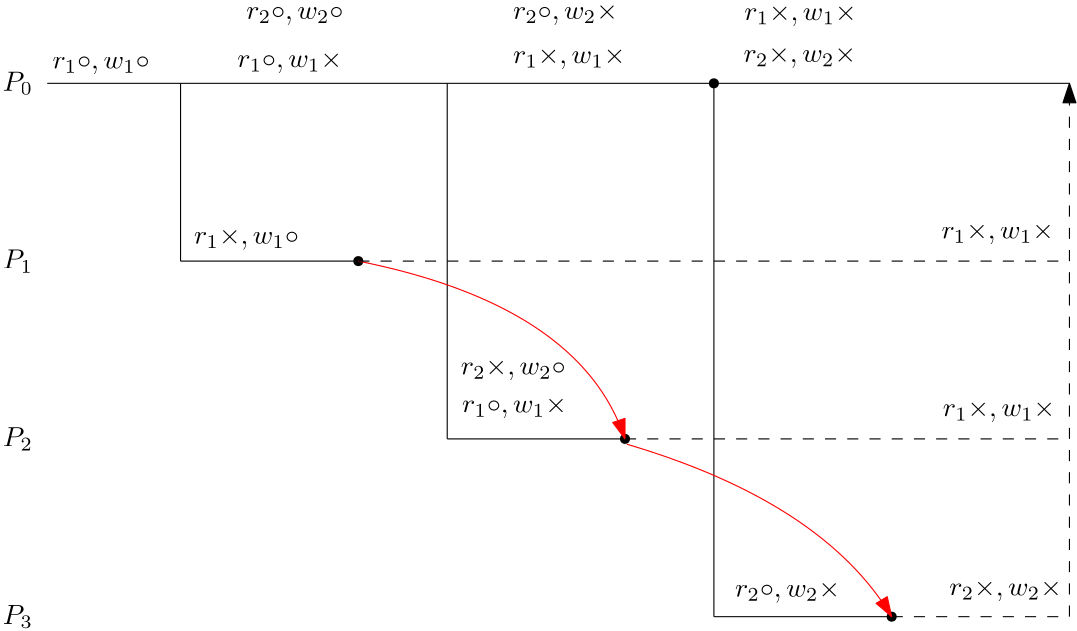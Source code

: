 <?xml version="1.0"?>
<!DOCTYPE ipe SYSTEM "ipe.dtd">
<ipe version="70218" creator="Ipe 7.2.28">
<info created="D:20231225211109" modified="D:20231225235350"/>
<ipestyle name="basic">
<symbol name="arrow/arc(spx)">
<path stroke="sym-stroke" fill="sym-stroke" pen="sym-pen">
0 0 m
-1 0.333 l
-1 -0.333 l
h
</path>
</symbol>
<symbol name="arrow/farc(spx)">
<path stroke="sym-stroke" fill="white" pen="sym-pen">
0 0 m
-1 0.333 l
-1 -0.333 l
h
</path>
</symbol>
<symbol name="arrow/ptarc(spx)">
<path stroke="sym-stroke" fill="sym-stroke" pen="sym-pen">
0 0 m
-1 0.333 l
-0.8 0 l
-1 -0.333 l
h
</path>
</symbol>
<symbol name="arrow/fptarc(spx)">
<path stroke="sym-stroke" fill="white" pen="sym-pen">
0 0 m
-1 0.333 l
-0.8 0 l
-1 -0.333 l
h
</path>
</symbol>
<symbol name="mark/circle(sx)" transformations="translations">
<path fill="sym-stroke">
0.6 0 0 0.6 0 0 e
0.4 0 0 0.4 0 0 e
</path>
</symbol>
<symbol name="mark/disk(sx)" transformations="translations">
<path fill="sym-stroke">
0.6 0 0 0.6 0 0 e
</path>
</symbol>
<symbol name="mark/fdisk(sfx)" transformations="translations">
<group>
<path fill="sym-fill">
0.5 0 0 0.5 0 0 e
</path>
<path fill="sym-stroke" fillrule="eofill">
0.6 0 0 0.6 0 0 e
0.4 0 0 0.4 0 0 e
</path>
</group>
</symbol>
<symbol name="mark/box(sx)" transformations="translations">
<path fill="sym-stroke" fillrule="eofill">
-0.6 -0.6 m
0.6 -0.6 l
0.6 0.6 l
-0.6 0.6 l
h
-0.4 -0.4 m
0.4 -0.4 l
0.4 0.4 l
-0.4 0.4 l
h
</path>
</symbol>
<symbol name="mark/square(sx)" transformations="translations">
<path fill="sym-stroke">
-0.6 -0.6 m
0.6 -0.6 l
0.6 0.6 l
-0.6 0.6 l
h
</path>
</symbol>
<symbol name="mark/fsquare(sfx)" transformations="translations">
<group>
<path fill="sym-fill">
-0.5 -0.5 m
0.5 -0.5 l
0.5 0.5 l
-0.5 0.5 l
h
</path>
<path fill="sym-stroke" fillrule="eofill">
-0.6 -0.6 m
0.6 -0.6 l
0.6 0.6 l
-0.6 0.6 l
h
-0.4 -0.4 m
0.4 -0.4 l
0.4 0.4 l
-0.4 0.4 l
h
</path>
</group>
</symbol>
<symbol name="mark/cross(sx)" transformations="translations">
<group>
<path fill="sym-stroke">
-0.43 -0.57 m
0.57 0.43 l
0.43 0.57 l
-0.57 -0.43 l
h
</path>
<path fill="sym-stroke">
-0.43 0.57 m
0.57 -0.43 l
0.43 -0.57 l
-0.57 0.43 l
h
</path>
</group>
</symbol>
<symbol name="arrow/fnormal(spx)">
<path stroke="sym-stroke" fill="white" pen="sym-pen">
0 0 m
-1 0.333 l
-1 -0.333 l
h
</path>
</symbol>
<symbol name="arrow/pointed(spx)">
<path stroke="sym-stroke" fill="sym-stroke" pen="sym-pen">
0 0 m
-1 0.333 l
-0.8 0 l
-1 -0.333 l
h
</path>
</symbol>
<symbol name="arrow/fpointed(spx)">
<path stroke="sym-stroke" fill="white" pen="sym-pen">
0 0 m
-1 0.333 l
-0.8 0 l
-1 -0.333 l
h
</path>
</symbol>
<symbol name="arrow/linear(spx)">
<path stroke="sym-stroke" pen="sym-pen">
-1 0.333 m
0 0 l
-1 -0.333 l
</path>
</symbol>
<symbol name="arrow/fdouble(spx)">
<path stroke="sym-stroke" fill="white" pen="sym-pen">
0 0 m
-1 0.333 l
-1 -0.333 l
h
-1 0 m
-2 0.333 l
-2 -0.333 l
h
</path>
</symbol>
<symbol name="arrow/double(spx)">
<path stroke="sym-stroke" fill="sym-stroke" pen="sym-pen">
0 0 m
-1 0.333 l
-1 -0.333 l
h
-1 0 m
-2 0.333 l
-2 -0.333 l
h
</path>
</symbol>
<symbol name="arrow/mid-normal(spx)">
<path stroke="sym-stroke" fill="sym-stroke" pen="sym-pen">
0.5 0 m
-0.5 0.333 l
-0.5 -0.333 l
h
</path>
</symbol>
<symbol name="arrow/mid-fnormal(spx)">
<path stroke="sym-stroke" fill="white" pen="sym-pen">
0.5 0 m
-0.5 0.333 l
-0.5 -0.333 l
h
</path>
</symbol>
<symbol name="arrow/mid-pointed(spx)">
<path stroke="sym-stroke" fill="sym-stroke" pen="sym-pen">
0.5 0 m
-0.5 0.333 l
-0.3 0 l
-0.5 -0.333 l
h
</path>
</symbol>
<symbol name="arrow/mid-fpointed(spx)">
<path stroke="sym-stroke" fill="white" pen="sym-pen">
0.5 0 m
-0.5 0.333 l
-0.3 0 l
-0.5 -0.333 l
h
</path>
</symbol>
<symbol name="arrow/mid-double(spx)">
<path stroke="sym-stroke" fill="sym-stroke" pen="sym-pen">
1 0 m
0 0.333 l
0 -0.333 l
h
0 0 m
-1 0.333 l
-1 -0.333 l
h
</path>
</symbol>
<symbol name="arrow/mid-fdouble(spx)">
<path stroke="sym-stroke" fill="white" pen="sym-pen">
1 0 m
0 0.333 l
0 -0.333 l
h
0 0 m
-1 0.333 l
-1 -0.333 l
h
</path>
</symbol>
<anglesize name="22.5 deg" value="22.5"/>
<anglesize name="30 deg" value="30"/>
<anglesize name="45 deg" value="45"/>
<anglesize name="60 deg" value="60"/>
<anglesize name="90 deg" value="90"/>
<arrowsize name="large" value="10"/>
<arrowsize name="small" value="5"/>
<arrowsize name="tiny" value="3"/>
<color name="blue" value="0 0 1"/>
<color name="brown" value="0.647 0.165 0.165"/>
<color name="darkblue" value="0 0 0.545"/>
<color name="darkcyan" value="0 0.545 0.545"/>
<color name="darkgray" value="0.663"/>
<color name="darkgreen" value="0 0.392 0"/>
<color name="darkmagenta" value="0.545 0 0.545"/>
<color name="darkorange" value="1 0.549 0"/>
<color name="darkred" value="0.545 0 0"/>
<color name="gold" value="1 0.843 0"/>
<color name="gray" value="0.745"/>
<color name="green" value="0 1 0"/>
<color name="lightblue" value="0.678 0.847 0.902"/>
<color name="lightcyan" value="0.878 1 1"/>
<color name="lightgray" value="0.827"/>
<color name="lightgreen" value="0.565 0.933 0.565"/>
<color name="lightyellow" value="1 1 0.878"/>
<color name="navy" value="0 0 0.502"/>
<color name="orange" value="1 0.647 0"/>
<color name="pink" value="1 0.753 0.796"/>
<color name="purple" value="0.627 0.125 0.941"/>
<color name="red" value="1 0 0"/>
<color name="seagreen" value="0.18 0.545 0.341"/>
<color name="turquoise" value="0.251 0.878 0.816"/>
<color name="violet" value="0.933 0.51 0.933"/>
<color name="yellow" value="1 1 0"/>
<dashstyle name="dash dot dotted" value="[4 2 1 2 1 2] 0"/>
<dashstyle name="dash dotted" value="[4 2 1 2] 0"/>
<dashstyle name="dashed" value="[4] 0"/>
<dashstyle name="dotted" value="[1 3] 0"/>
<gridsize name="10 pts (~3.5 mm)" value="10"/>
<gridsize name="14 pts (~5 mm)" value="14"/>
<gridsize name="16 pts (~6 mm)" value="16"/>
<gridsize name="20 pts (~7 mm)" value="20"/>
<gridsize name="28 pts (~10 mm)" value="28"/>
<gridsize name="32 pts (~12 mm)" value="32"/>
<gridsize name="4 pts" value="4"/>
<gridsize name="56 pts (~20 mm)" value="56"/>
<gridsize name="8 pts (~3 mm)" value="8"/>
<opacity name="10%" value="0.1"/>
<opacity name="30%" value="0.3"/>
<opacity name="50%" value="0.5"/>
<opacity name="75%" value="0.75"/>
<pen name="fat" value="1.2"/>
<pen name="heavier" value="0.8"/>
<pen name="ultrafat" value="2"/>
<symbolsize name="large" value="5"/>
<symbolsize name="small" value="2"/>
<symbolsize name="tiny" value="1.1"/>
<textsize name="Huge" value="\Huge"/>
<textsize name="LARGE" value="\LARGE"/>
<textsize name="Large" value="\Large"/>
<textsize name="footnote" value="\footnotesize"/>
<textsize name="huge" value="\huge"/>
<textsize name="large" value="\large"/>
<textsize name="script" value="\scriptsize"/>
<textsize name="small" value="\small"/>
<textsize name="tiny" value="\tiny"/>
<textstyle name="center" begin="\begin{center}" end="\end{center}"/>
<textstyle name="item" begin="\begin{itemize}\item{}" end="\end{itemize}"/>
<textstyle name="itemize" begin="\begin{itemize}" end="\end{itemize}"/>
<tiling name="falling" angle="-60" step="4" width="1"/>
<tiling name="rising" angle="30" step="4" width="1"/>
</ipestyle>
<page>
<layer name="alpha"/>
<view layers="alpha" active="alpha"/>
<text layer="alpha" matrix="1 0 0 1 0 -192" transformations="translations" pos="64 704" stroke="black" type="label" width="10.866" height="6.812" depth="1.49" valign="center" style="math">P_2</text>
<text matrix="1 0 0 1 0 -64" transformations="translations" pos="64 640" stroke="black" type="label" width="10.866" height="6.812" depth="1.49" valign="center" style="math">P_1</text>
<path stroke="black">
128 640 m
128 576 l
</path>
<path stroke="black">
128 576 m
192 576 l
</path>
<path stroke="black">
224 640 m
224 512 l
</path>
<path stroke="black">
224 512 m
288 512 l
</path>
<text transformations="translations" pos="64 640" stroke="black" type="label" width="10.866" height="6.812" depth="1.49" valign="center" style="math">P_0</text>
<text matrix="1 0 0 3.14161 -14.1427 -1465.84" transformations="translations" pos="96 672" stroke="black" type="label" width="34.956" height="4.435" depth="1.93" valign="baseline" style="math">r_1 \circ, w_1 \circ</text>
<text matrix="1 0 0 3.14161 52.3919 -1465.38" transformations="translations" pos="96 672" stroke="black" type="label" width="37.724" height="5.819" depth="1.93" valign="baseline" style="math">r_1 \circ, w_1 \times</text>
<text matrix="1 0 0 3.14161 36.8562 -1528.91" transformations="translations" pos="96 672" stroke="black" type="label" width="37.724" height="5.819" depth="1.93" valign="baseline" style="math">r_1 \times, w_1 \circ</text>
<text matrix="1 0 0 3.14161 151.642 -1463.98" transformations="translations" pos="96 672" stroke="black" type="label" width="40.491" height="5.819" depth="1.93" valign="baseline" style="math">r_1 \times, w_1 \times</text>
<text matrix="1 0 0 3.14161 305.896 -1527.05" transformations="translations" pos="96 672" stroke="black" type="label" width="40.491" height="5.819" depth="1.93" valign="baseline" style="math">r_1 \times, w_1 \times</text>
<text matrix="1 0 0 3.14161 306.36 -1591.05" transformations="translations" pos="96 672" stroke="black" type="label" width="40.491" height="5.819" depth="1.93" valign="baseline" style="math">r_1 \times, w_1 \times</text>
<text matrix="1 0 0 3.14161 133.321 -1589.66" transformations="translations" pos="96 672" stroke="black" type="label" width="37.724" height="5.819" depth="1.93" valign="baseline" style="math">r_1 \circ, w_1 \times</text>
<use name="mark/disk(sx)" pos="192 576" size="normal" stroke="black"/>
<use name="mark/disk(sx)" pos="288 512" size="normal" stroke="black"/>
<path stroke="red" arrow="normal/normal">
192 576 m
272 560
288 512 c
</path>
<text transformations="translations" pos="64 448" stroke="black" type="label" width="10.866" height="6.812" depth="1.49" valign="center">$P_3$</text>
<path stroke="black">
320 640 m
320 448 l
</path>
<path stroke="black">
320 448 m
384 448 l
</path>
<text matrix="1 0 0 3.14161 55.642 -1447.98" transformations="translations" pos="96 672" stroke="black" type="label" width="34.956" height="4.435" depth="1.93" valign="baseline" style="math">r_2 \circ, w_2\circ</text>
<text matrix="1 0 0 3.14161 151.642 -1447.98" transformations="translations" pos="96 672" stroke="black" type="label" width="37.724" height="5.819" depth="1.93" valign="baseline" style="math">r_2 \circ, w_2\times</text>
<text matrix="1 0 0 3.14161 132.856 -1575.98" transformations="translations" pos="96 672" stroke="black" type="label" width="37.724" height="5.819" depth="1.93" valign="baseline" style="math">r_2 \times, w_2\circ</text>
<use name="mark/disk(sx)" pos="320 640" size="normal" stroke="black"/>
<use name="mark/disk(sx)" pos="384 448" size="normal" stroke="black"/>
<text matrix="1 0 0 3.14161 234.641 -1463.52" transformations="translations" pos="96 672" stroke="black" type="label" width="40.491" height="5.819" depth="1.93" valign="baseline" style="math">r_2 \times, w_2\times</text>
<text matrix="1 0 0 3.14161 231.642 -1655.98" transformations="translations" pos="96 672" stroke="black" type="label" width="37.724" height="5.819" depth="1.93" valign="baseline" style="math">r_2 \circ, w_2\times</text>
<path stroke="black">
80 640 m
448 640 l
</path>
<path stroke="black" dash="dashed">
384 448 m
448 448 l
</path>
<path stroke="black" dash="dashed">
192 576 m
448 576 l
</path>
<path stroke="black" dash="dashed">
288 512 m
448 512 l
</path>
<path stroke="black" dash="dashed" arrow="normal/normal">
448 448 m
448 640 l
</path>
<text matrix="1 0 0 3.14161 308.72 -1655.52" transformations="translations" pos="96 672" stroke="black" type="label" width="40.491" height="5.819" depth="1.93" valign="baseline" style="math">r_2 \times, w_2\times</text>
<path stroke="red" arrow="normal/normal">
288.705 510.077 m
359.283 489.183
384 448 c
</path>
<text matrix="1 0 0 3.14161 234.892 -1448.44" transformations="translations" pos="96 672" stroke="black" type="label" width="40.491" height="5.819" depth="1.93" valign="baseline" style="math">r_1 \times, w_1 \times</text>
</page>
</ipe>
